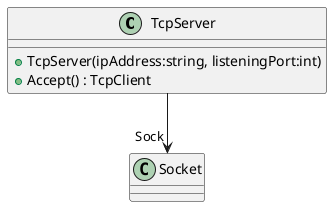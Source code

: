 @startuml
class TcpServer {
    + TcpServer(ipAddress:string, listeningPort:int)
    + Accept() : TcpClient
}
TcpServer --> "Sock" Socket
@enduml
